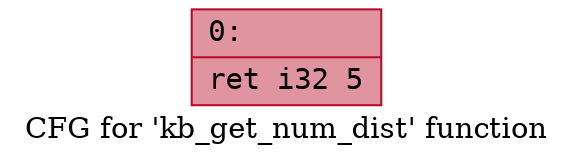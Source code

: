 digraph "CFG for 'kb_get_num_dist' function" {
	label="CFG for 'kb_get_num_dist' function";

	Node0x600002a8c000 [shape=record,color="#b70d28ff", style=filled, fillcolor="#b70d2870" fontname="Courier",label="{0:\l|  ret i32 5\l}"];
}
